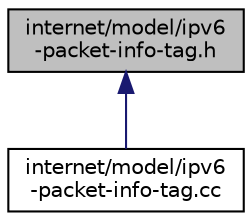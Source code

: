 digraph "internet/model/ipv6-packet-info-tag.h"
{
  edge [fontname="Helvetica",fontsize="10",labelfontname="Helvetica",labelfontsize="10"];
  node [fontname="Helvetica",fontsize="10",shape=record];
  Node1 [label="internet/model/ipv6\l-packet-info-tag.h",height=0.2,width=0.4,color="black", fillcolor="grey75", style="filled", fontcolor="black"];
  Node1 -> Node2 [dir="back",color="midnightblue",fontsize="10",style="solid"];
  Node2 [label="internet/model/ipv6\l-packet-info-tag.cc",height=0.2,width=0.4,color="black", fillcolor="white", style="filled",URL="$d7/db8/ipv6-packet-info-tag_8cc.html"];
}
